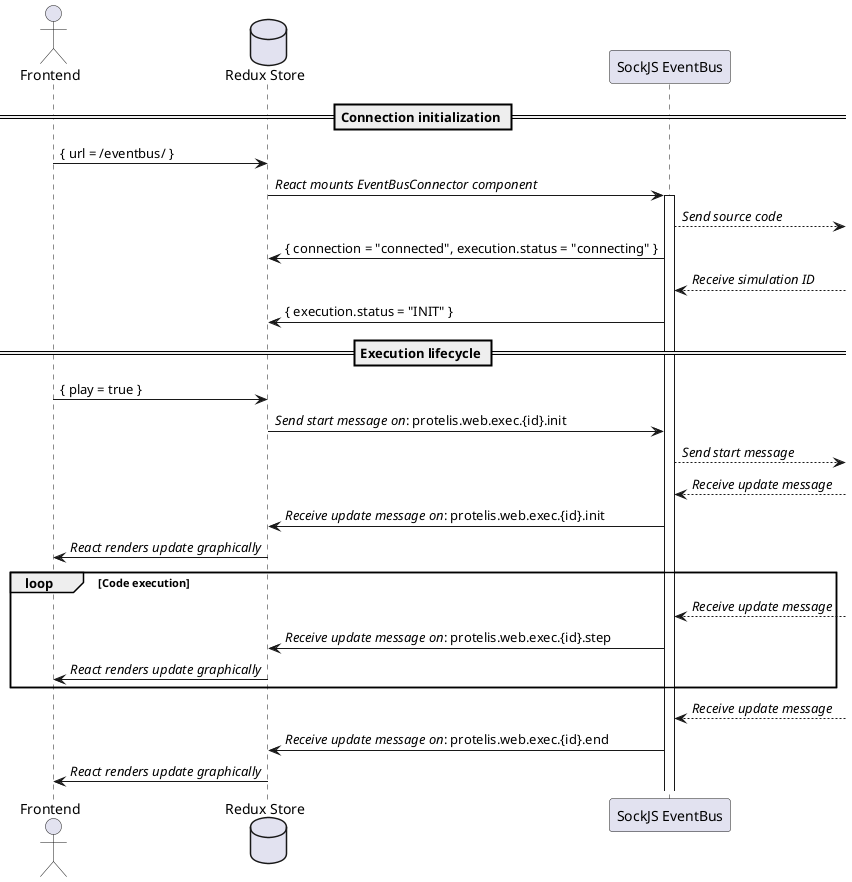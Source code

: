 @startuml redux-eventbus

actor Frontend as user
database "Redux Store" as store
participant "SockJS EventBus" as eb

== Connection initialization ==

user -> store: { url = /eventbus/ }
store -> eb++: <i>React mounts EventBusConnector component</i>
eb -->: <i>Send source code</i>
eb -> store: { connection = "connected", execution.status = "connecting" }
eb <--: <i>Receive simulation ID</i>
eb -> store: { execution.status = "INIT" }
' store -> user: <i>React updates view</i>

== Execution lifecycle ==

user -> store: { play = true }
store -> eb: <i>Send start message on</i>: protelis.web.exec.{id}.init
eb -->: <i>Send start message</i>
eb <--: <i>Receive update message</i>
eb -> store: <i>Receive update message on</i>: protelis.web.exec.{id}.init
store -> user: <i>React renders update graphically</i>
loop Code execution
  eb <--: <i>Receive update message</i>
  eb -> store: <i>Receive update message on</i>: protelis.web.exec.{id}.step
  store -> user: <i>React renders update graphically</i>
end
eb <--: <i>Receive update message</i>
eb -> store: <i>Receive update message on</i>: protelis.web.exec.{id}.end
store -> user: <i>React renders update graphically</i>

' TODO: fix outbound messages
' TODO: fix EventBus -> Redux updates
@enduml
